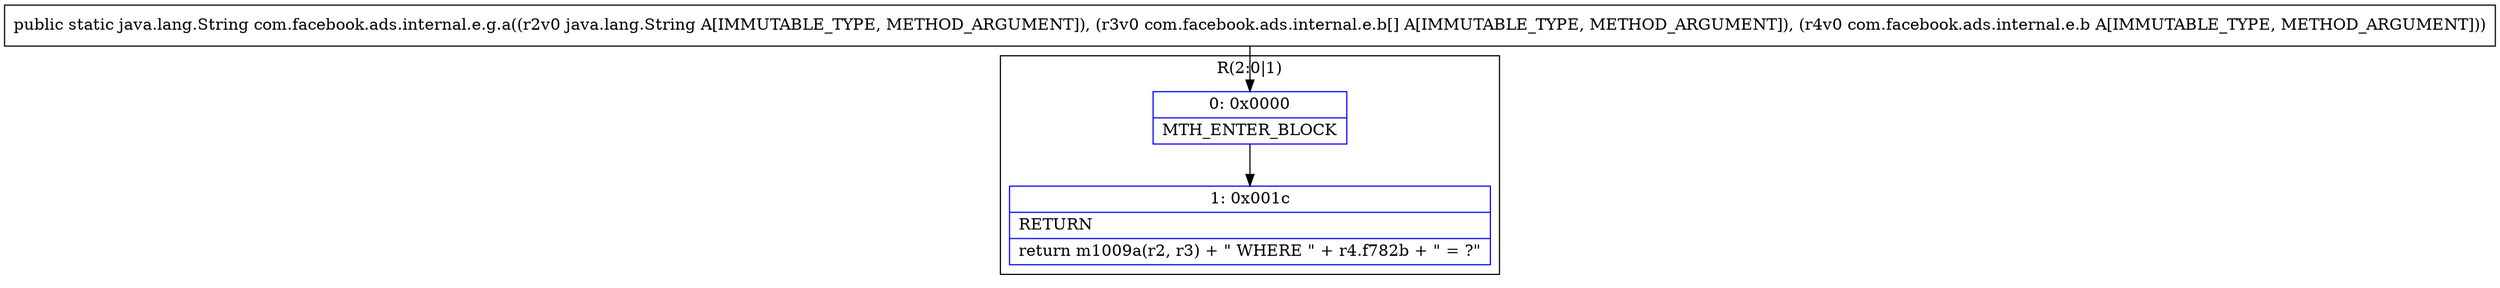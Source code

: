 digraph "CFG forcom.facebook.ads.internal.e.g.a(Ljava\/lang\/String;[Lcom\/facebook\/ads\/internal\/e\/b;Lcom\/facebook\/ads\/internal\/e\/b;)Ljava\/lang\/String;" {
subgraph cluster_Region_1379199473 {
label = "R(2:0|1)";
node [shape=record,color=blue];
Node_0 [shape=record,label="{0\:\ 0x0000|MTH_ENTER_BLOCK\l}"];
Node_1 [shape=record,label="{1\:\ 0x001c|RETURN\l|return m1009a(r2, r3) + \" WHERE \" + r4.f782b + \" = ?\"\l}"];
}
MethodNode[shape=record,label="{public static java.lang.String com.facebook.ads.internal.e.g.a((r2v0 java.lang.String A[IMMUTABLE_TYPE, METHOD_ARGUMENT]), (r3v0 com.facebook.ads.internal.e.b[] A[IMMUTABLE_TYPE, METHOD_ARGUMENT]), (r4v0 com.facebook.ads.internal.e.b A[IMMUTABLE_TYPE, METHOD_ARGUMENT])) }"];
MethodNode -> Node_0;
Node_0 -> Node_1;
}


